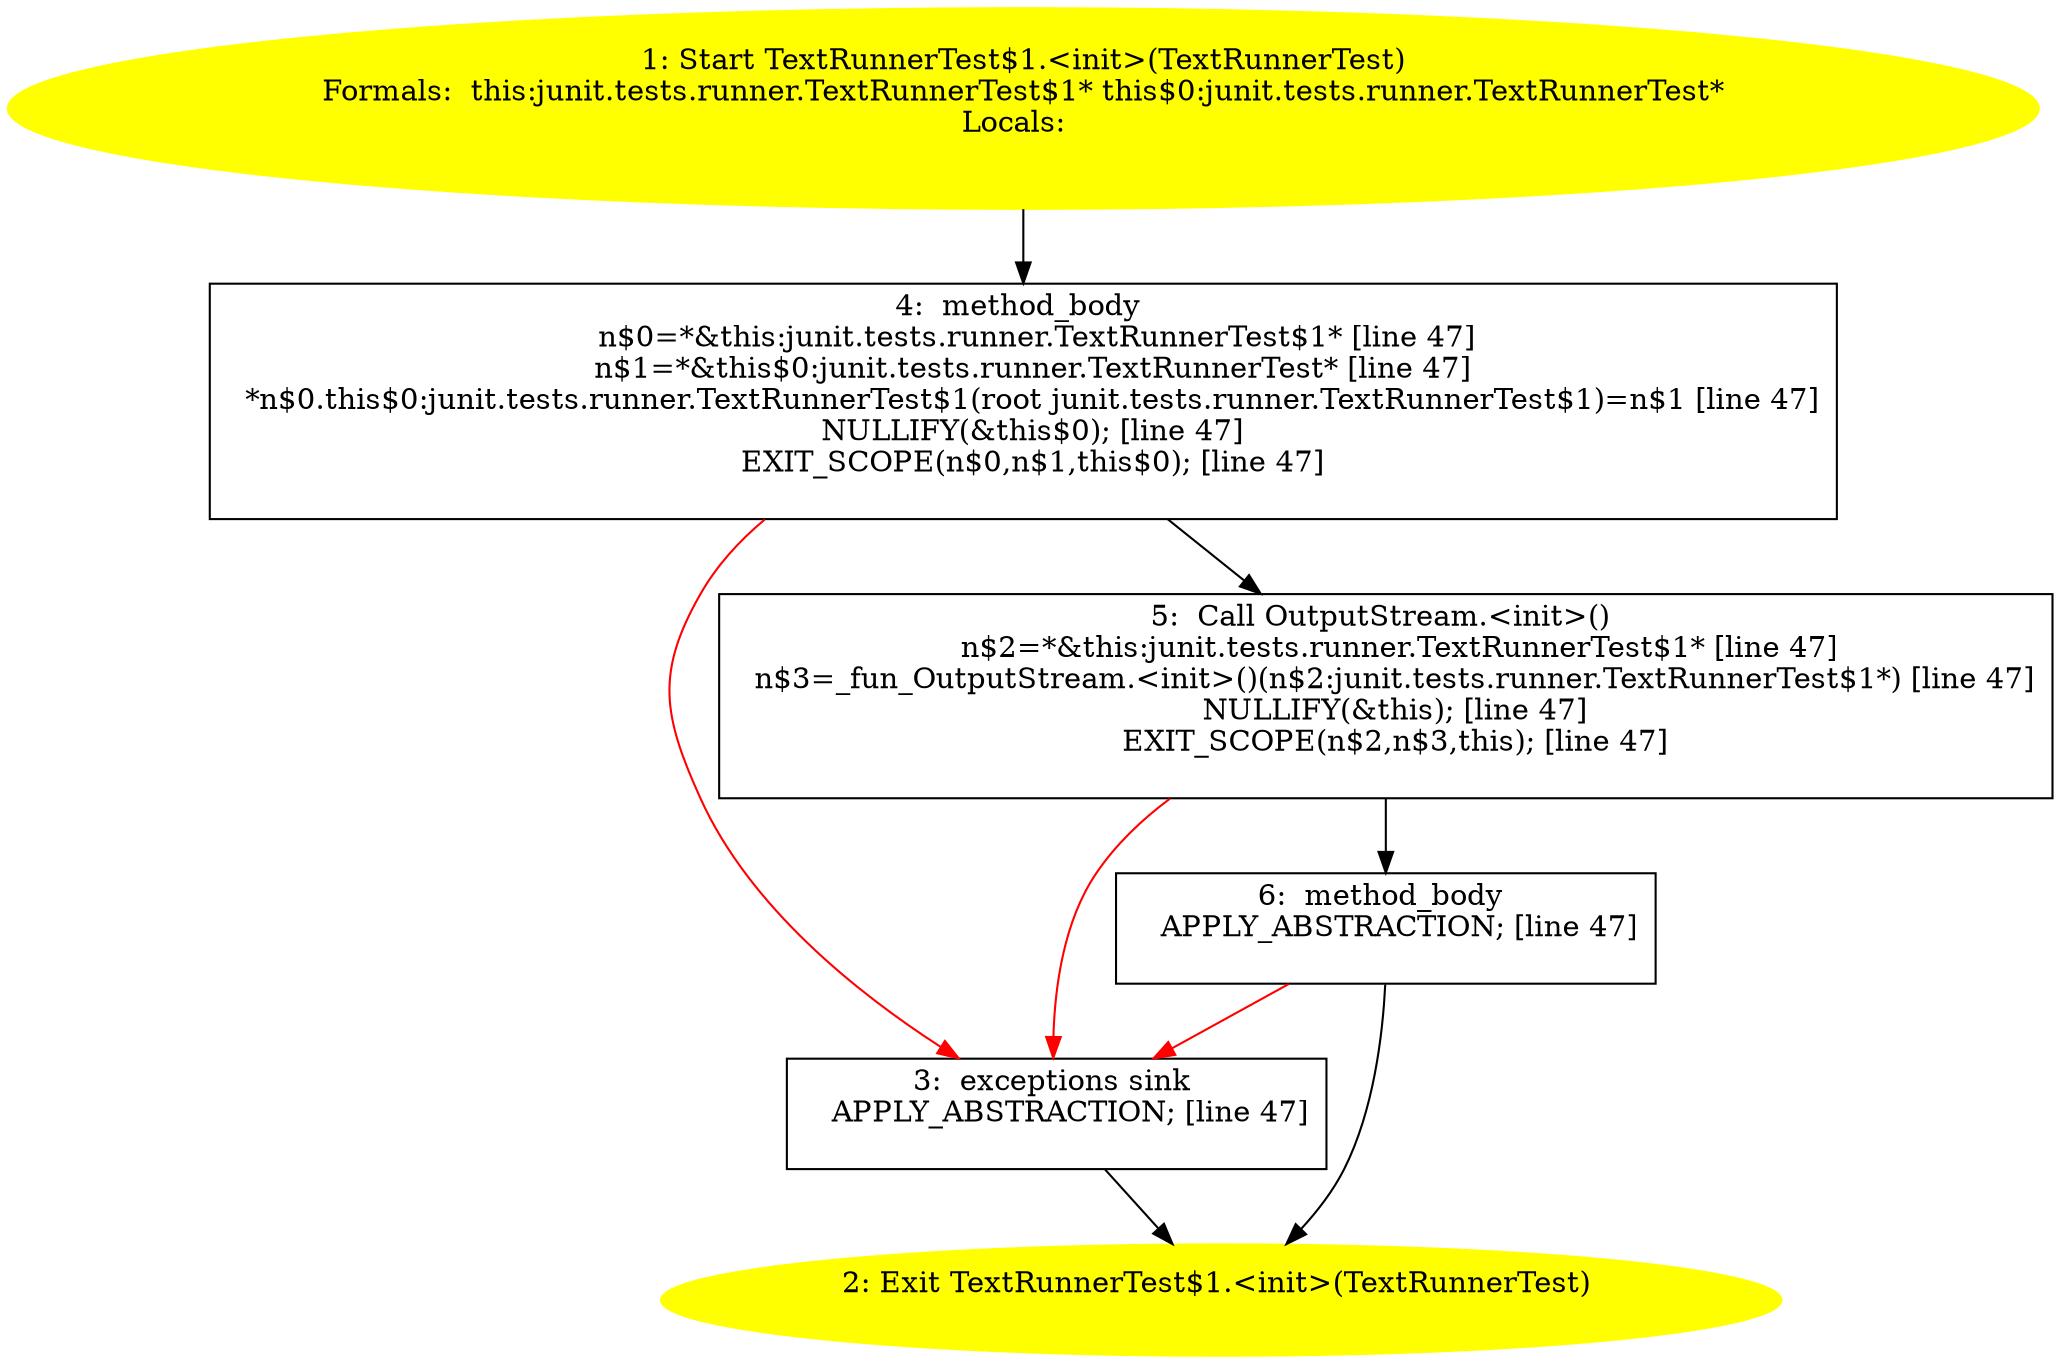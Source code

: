 /* @generated */
digraph cfg {
"junit.tests.runner.TextRunnerTest$1.<init>(junit.tests.runner.TextRunnerTest).69c9958748f0562f00d08eb14bc9dde7_1" [label="1: Start TextRunnerTest$1.<init>(TextRunnerTest)\nFormals:  this:junit.tests.runner.TextRunnerTest$1* this$0:junit.tests.runner.TextRunnerTest*\nLocals:  \n  " color=yellow style=filled]
	

	 "junit.tests.runner.TextRunnerTest$1.<init>(junit.tests.runner.TextRunnerTest).69c9958748f0562f00d08eb14bc9dde7_1" -> "junit.tests.runner.TextRunnerTest$1.<init>(junit.tests.runner.TextRunnerTest).69c9958748f0562f00d08eb14bc9dde7_4" ;
"junit.tests.runner.TextRunnerTest$1.<init>(junit.tests.runner.TextRunnerTest).69c9958748f0562f00d08eb14bc9dde7_2" [label="2: Exit TextRunnerTest$1.<init>(TextRunnerTest) \n  " color=yellow style=filled]
	

"junit.tests.runner.TextRunnerTest$1.<init>(junit.tests.runner.TextRunnerTest).69c9958748f0562f00d08eb14bc9dde7_3" [label="3:  exceptions sink \n   APPLY_ABSTRACTION; [line 47]\n " shape="box"]
	

	 "junit.tests.runner.TextRunnerTest$1.<init>(junit.tests.runner.TextRunnerTest).69c9958748f0562f00d08eb14bc9dde7_3" -> "junit.tests.runner.TextRunnerTest$1.<init>(junit.tests.runner.TextRunnerTest).69c9958748f0562f00d08eb14bc9dde7_2" ;
"junit.tests.runner.TextRunnerTest$1.<init>(junit.tests.runner.TextRunnerTest).69c9958748f0562f00d08eb14bc9dde7_4" [label="4:  method_body \n   n$0=*&this:junit.tests.runner.TextRunnerTest$1* [line 47]\n  n$1=*&this$0:junit.tests.runner.TextRunnerTest* [line 47]\n  *n$0.this$0:junit.tests.runner.TextRunnerTest$1(root junit.tests.runner.TextRunnerTest$1)=n$1 [line 47]\n  NULLIFY(&this$0); [line 47]\n  EXIT_SCOPE(n$0,n$1,this$0); [line 47]\n " shape="box"]
	

	 "junit.tests.runner.TextRunnerTest$1.<init>(junit.tests.runner.TextRunnerTest).69c9958748f0562f00d08eb14bc9dde7_4" -> "junit.tests.runner.TextRunnerTest$1.<init>(junit.tests.runner.TextRunnerTest).69c9958748f0562f00d08eb14bc9dde7_5" ;
	 "junit.tests.runner.TextRunnerTest$1.<init>(junit.tests.runner.TextRunnerTest).69c9958748f0562f00d08eb14bc9dde7_4" -> "junit.tests.runner.TextRunnerTest$1.<init>(junit.tests.runner.TextRunnerTest).69c9958748f0562f00d08eb14bc9dde7_3" [color="red" ];
"junit.tests.runner.TextRunnerTest$1.<init>(junit.tests.runner.TextRunnerTest).69c9958748f0562f00d08eb14bc9dde7_5" [label="5:  Call OutputStream.<init>() \n   n$2=*&this:junit.tests.runner.TextRunnerTest$1* [line 47]\n  n$3=_fun_OutputStream.<init>()(n$2:junit.tests.runner.TextRunnerTest$1*) [line 47]\n  NULLIFY(&this); [line 47]\n  EXIT_SCOPE(n$2,n$3,this); [line 47]\n " shape="box"]
	

	 "junit.tests.runner.TextRunnerTest$1.<init>(junit.tests.runner.TextRunnerTest).69c9958748f0562f00d08eb14bc9dde7_5" -> "junit.tests.runner.TextRunnerTest$1.<init>(junit.tests.runner.TextRunnerTest).69c9958748f0562f00d08eb14bc9dde7_6" ;
	 "junit.tests.runner.TextRunnerTest$1.<init>(junit.tests.runner.TextRunnerTest).69c9958748f0562f00d08eb14bc9dde7_5" -> "junit.tests.runner.TextRunnerTest$1.<init>(junit.tests.runner.TextRunnerTest).69c9958748f0562f00d08eb14bc9dde7_3" [color="red" ];
"junit.tests.runner.TextRunnerTest$1.<init>(junit.tests.runner.TextRunnerTest).69c9958748f0562f00d08eb14bc9dde7_6" [label="6:  method_body \n   APPLY_ABSTRACTION; [line 47]\n " shape="box"]
	

	 "junit.tests.runner.TextRunnerTest$1.<init>(junit.tests.runner.TextRunnerTest).69c9958748f0562f00d08eb14bc9dde7_6" -> "junit.tests.runner.TextRunnerTest$1.<init>(junit.tests.runner.TextRunnerTest).69c9958748f0562f00d08eb14bc9dde7_2" ;
	 "junit.tests.runner.TextRunnerTest$1.<init>(junit.tests.runner.TextRunnerTest).69c9958748f0562f00d08eb14bc9dde7_6" -> "junit.tests.runner.TextRunnerTest$1.<init>(junit.tests.runner.TextRunnerTest).69c9958748f0562f00d08eb14bc9dde7_3" [color="red" ];
}
